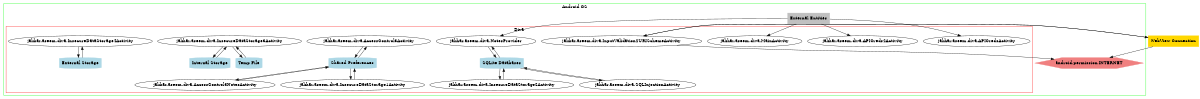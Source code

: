 digraph threat_model {
	rankdir=TD size="8,5"
	node [shape=ellipse]
	subgraph cluster_android {
		color=green label="Android OS"
		"External Entities" [color=gray shape=rectangle style=filled]
		"External Entities" -> "jakhar.aseem.diva.APICredsActivity"
		"External Entities" [color=gray shape=rectangle style=filled]
		"External Entities" -> "jakhar.aseem.diva.APICreds2Activity"
		"External Entities" [color=gray shape=rectangle style=filled]
		"External Entities" -> "jakhar.aseem.diva.MainActivity"
		"External Entities" [color=gray shape=rectangle style=filled]
		"External Entities" -> "jakhar.aseem.diva.NotesProvider"
		subgraph cluster_app {
			"jakhar.aseem.diva.APICredsActivity"
			"jakhar.aseem.diva.APICreds2Activity"
			"jakhar.aseem.diva.MainActivity"
			"jakhar.aseem.diva.NotesProvider"
			color=red label=Diva
		}
		subgraph cluster_app {
		}
		subgraph cluster_app {
		}
	}
	"WebView Connection" [color=gold1 shape=rectangle style=filled]
	"jakhar.aseem.diva.InputValidation2URISchemeActivity" -> "WebView Connection"
	"WebView Connection" -> "jakhar.aseem.diva.InputValidation2URISchemeActivity"
	"jakhar.aseem.diva.InputValidation2URISchemeActivity" -> "android.permission.INTERNET"
	"WebView Connection" -> "android.permission.INTERNET"
	subgraph cluster_android {
		"android.permission.INTERNET" [color=lightcoral shape=hexagon style=filled]
		subgraph cluster_app {
			"jakhar.aseem.diva.InputValidation2URISchemeActivity"
		}
	}
	subgraph cluster_android {
		subgraph cluster_app {
			"jakhar.aseem.diva.InsecureDataStorage2Activity"
			"SQLite Databases" [color=lightblue shape=cylinder style=filled]
			"jakhar.aseem.diva.InsecureDataStorage2Activity" -> "SQLite Databases"
			"SQLite Databases" -> "jakhar.aseem.diva.InsecureDataStorage2Activity"
			"jakhar.aseem.diva.NotesProvider"
			"SQLite Databases" [color=lightblue shape=cylinder style=filled]
			"jakhar.aseem.diva.NotesProvider" -> "SQLite Databases"
			"SQLite Databases" -> "jakhar.aseem.diva.NotesProvider"
			"jakhar.aseem.diva.AccessControl3Activity"
			"Shared Preferences" [color=lightblue shape=cylinder style=filled]
			"jakhar.aseem.diva.AccessControl3Activity" -> "Shared Preferences"
			"Shared Preferences" -> "jakhar.aseem.diva.AccessControl3Activity"
			"jakhar.aseem.diva.SQLInjectionActivity"
			"SQLite Databases" [color=lightblue shape=cylinder style=filled]
			"jakhar.aseem.diva.SQLInjectionActivity" -> "SQLite Databases"
			"SQLite Databases" -> "jakhar.aseem.diva.SQLInjectionActivity"
			"jakhar.aseem.diva.AccessControl3NotesActivity"
			"Shared Preferences" [color=lightblue shape=cylinder style=filled]
			"jakhar.aseem.diva.AccessControl3NotesActivity" -> "Shared Preferences"
			"Shared Preferences" -> "jakhar.aseem.diva.AccessControl3NotesActivity"
			"jakhar.aseem.diva.InsecureDataStorage3Activity"
			"Temp File" [color=lightblue shape=cylinder style=filled]
			"jakhar.aseem.diva.InsecureDataStorage3Activity" -> "Temp File"
			"Temp File" -> "jakhar.aseem.diva.InsecureDataStorage3Activity"
			"jakhar.aseem.diva.InsecureDataStorage3Activity"
			"Internal Storage" [color=lightblue shape=cylinder style=filled]
			"jakhar.aseem.diva.InsecureDataStorage3Activity" -> "Internal Storage"
			"Internal Storage" -> "jakhar.aseem.diva.InsecureDataStorage3Activity"
			"jakhar.aseem.diva.InsecureDataStorage4Activity"
			"External Storage" [color=lightblue shape=cylinder style=filled]
			"jakhar.aseem.diva.InsecureDataStorage4Activity" -> "External Storage"
			"External Storage" -> "jakhar.aseem.diva.InsecureDataStorage4Activity"
			"jakhar.aseem.diva.InsecureDataStorage1Activity"
			"Shared Preferences" [color=lightblue shape=cylinder style=filled]
			"jakhar.aseem.diva.InsecureDataStorage1Activity" -> "Shared Preferences"
			"Shared Preferences" -> "jakhar.aseem.diva.InsecureDataStorage1Activity"
		}
	}
}
